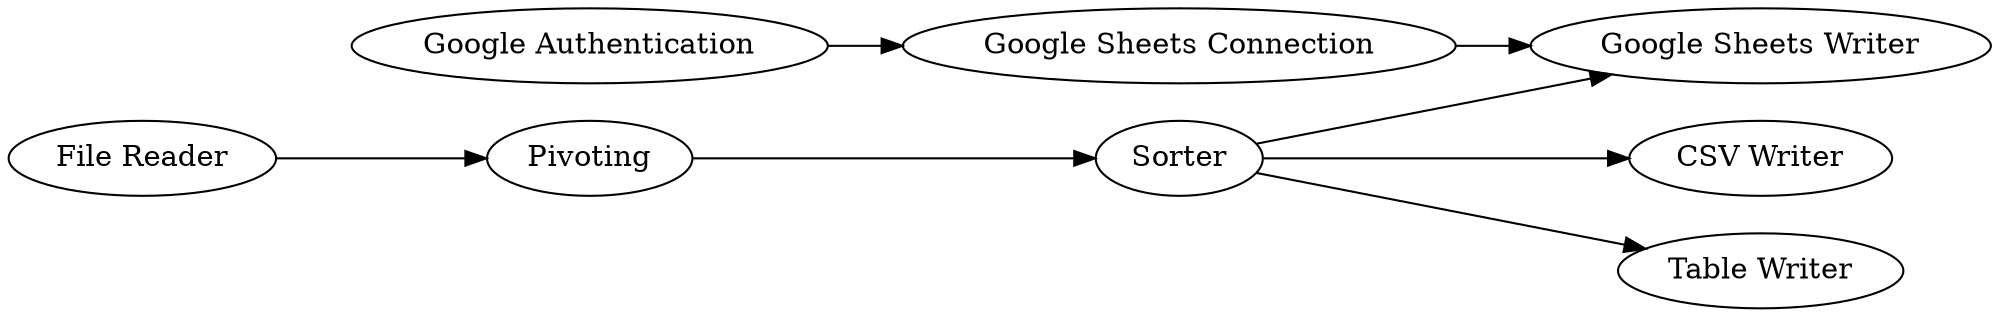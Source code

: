 digraph {
	17 -> 15
	24 -> 23
	15 -> 20
	15 -> 22
	18 -> 17
	15 -> 23
	25 -> 24
	24 [label="Google Sheets Connection"]
	20 [label="CSV Writer"]
	22 [label="Table Writer"]
	23 [label="Google Sheets Writer"]
	18 [label="File Reader"]
	15 [label=Sorter]
	25 [label="Google Authentication"]
	17 [label=Pivoting]
	rankdir=LR
}
